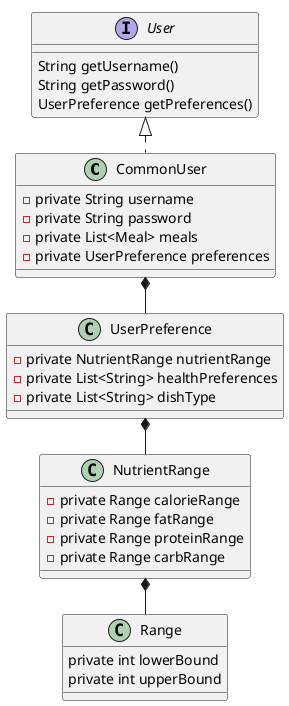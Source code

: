 @startuml
!pragma layout smetana
'https://plantuml.com/class-diagram
CommonUser *-- UserPreference
UserPreference *-- NutrientRange
NutrientRange *-- Range

interface User {
    String getUsername()
    String getPassword()
    UserPreference getPreferences()
}

class CommonUser implements User {
- private String username
- private String password
- private List<Meal> meals
- private UserPreference preferences
}

class UserPreference {
- private NutrientRange nutrientRange
- private List<String> healthPreferences
- private List<String> dishType
}

class NutrientRange {
- private Range calorieRange
- private Range fatRange
- private Range proteinRange
- private Range carbRange
}


class Range {
    private int lowerBound
    private int upperBound
}
@enduml